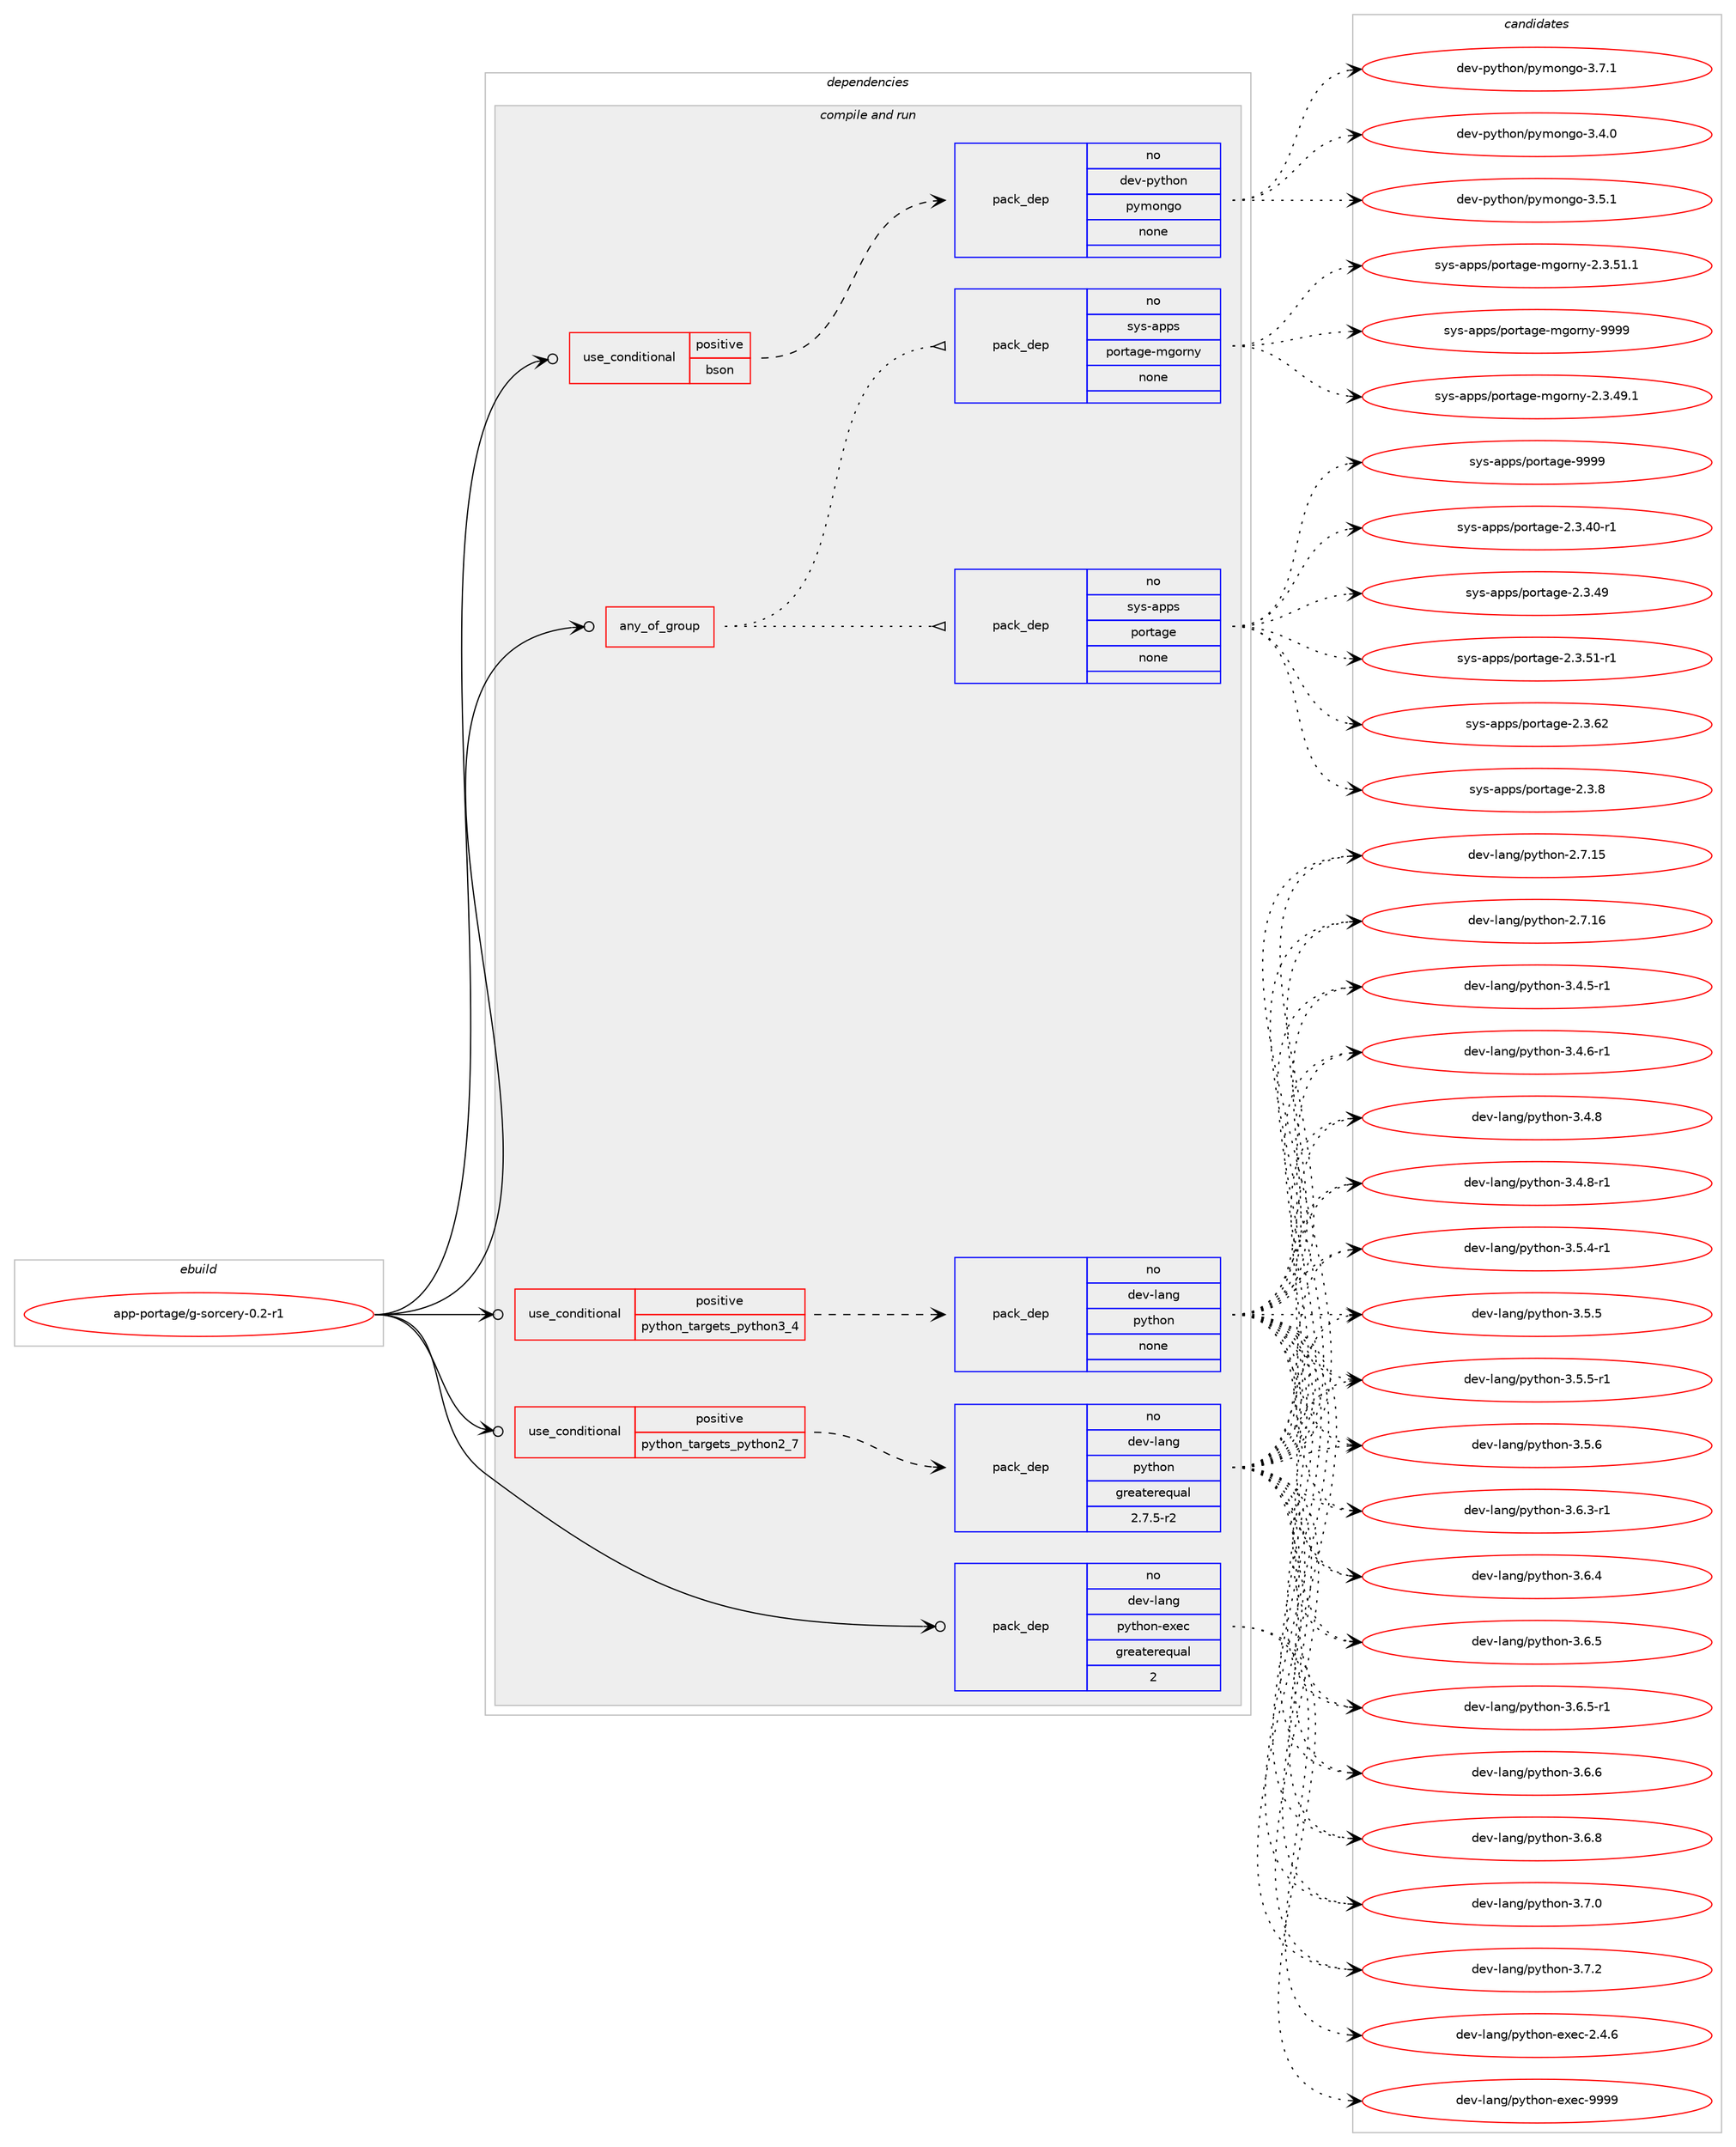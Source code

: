 digraph prolog {

# *************
# Graph options
# *************

newrank=true;
concentrate=true;
compound=true;
graph [rankdir=LR,fontname=Helvetica,fontsize=10,ranksep=1.5];#, ranksep=2.5, nodesep=0.2];
edge  [arrowhead=vee];
node  [fontname=Helvetica,fontsize=10];

# **********
# The ebuild
# **********

subgraph cluster_leftcol {
color=gray;
rank=same;
label=<<i>ebuild</i>>;
id [label="app-portage/g-sorcery-0.2-r1", color=red, width=4, href="../app-portage/g-sorcery-0.2-r1.svg"];
}

# ****************
# The dependencies
# ****************

subgraph cluster_midcol {
color=gray;
label=<<i>dependencies</i>>;
subgraph cluster_compile {
fillcolor="#eeeeee";
style=filled;
label=<<i>compile</i>>;
}
subgraph cluster_compileandrun {
fillcolor="#eeeeee";
style=filled;
label=<<i>compile and run</i>>;
subgraph any19840 {
dependency1305525 [label=<<TABLE BORDER="0" CELLBORDER="1" CELLSPACING="0" CELLPADDING="4"><TR><TD CELLPADDING="10">any_of_group</TD></TR></TABLE>>, shape=none, color=red];subgraph pack930466 {
dependency1305526 [label=<<TABLE BORDER="0" CELLBORDER="1" CELLSPACING="0" CELLPADDING="4" WIDTH="220"><TR><TD ROWSPAN="6" CELLPADDING="30">pack_dep</TD></TR><TR><TD WIDTH="110">no</TD></TR><TR><TD>sys-apps</TD></TR><TR><TD>portage</TD></TR><TR><TD>none</TD></TR><TR><TD></TD></TR></TABLE>>, shape=none, color=blue];
}
dependency1305525:e -> dependency1305526:w [weight=20,style="dotted",arrowhead="oinv"];
subgraph pack930467 {
dependency1305527 [label=<<TABLE BORDER="0" CELLBORDER="1" CELLSPACING="0" CELLPADDING="4" WIDTH="220"><TR><TD ROWSPAN="6" CELLPADDING="30">pack_dep</TD></TR><TR><TD WIDTH="110">no</TD></TR><TR><TD>sys-apps</TD></TR><TR><TD>portage-mgorny</TD></TR><TR><TD>none</TD></TR><TR><TD></TD></TR></TABLE>>, shape=none, color=blue];
}
dependency1305525:e -> dependency1305527:w [weight=20,style="dotted",arrowhead="oinv"];
}
id:e -> dependency1305525:w [weight=20,style="solid",arrowhead="odotvee"];
subgraph cond354677 {
dependency1305528 [label=<<TABLE BORDER="0" CELLBORDER="1" CELLSPACING="0" CELLPADDING="4"><TR><TD ROWSPAN="3" CELLPADDING="10">use_conditional</TD></TR><TR><TD>positive</TD></TR><TR><TD>bson</TD></TR></TABLE>>, shape=none, color=red];
subgraph pack930468 {
dependency1305529 [label=<<TABLE BORDER="0" CELLBORDER="1" CELLSPACING="0" CELLPADDING="4" WIDTH="220"><TR><TD ROWSPAN="6" CELLPADDING="30">pack_dep</TD></TR><TR><TD WIDTH="110">no</TD></TR><TR><TD>dev-python</TD></TR><TR><TD>pymongo</TD></TR><TR><TD>none</TD></TR><TR><TD></TD></TR></TABLE>>, shape=none, color=blue];
}
dependency1305528:e -> dependency1305529:w [weight=20,style="dashed",arrowhead="vee"];
}
id:e -> dependency1305528:w [weight=20,style="solid",arrowhead="odotvee"];
subgraph cond354678 {
dependency1305530 [label=<<TABLE BORDER="0" CELLBORDER="1" CELLSPACING="0" CELLPADDING="4"><TR><TD ROWSPAN="3" CELLPADDING="10">use_conditional</TD></TR><TR><TD>positive</TD></TR><TR><TD>python_targets_python2_7</TD></TR></TABLE>>, shape=none, color=red];
subgraph pack930469 {
dependency1305531 [label=<<TABLE BORDER="0" CELLBORDER="1" CELLSPACING="0" CELLPADDING="4" WIDTH="220"><TR><TD ROWSPAN="6" CELLPADDING="30">pack_dep</TD></TR><TR><TD WIDTH="110">no</TD></TR><TR><TD>dev-lang</TD></TR><TR><TD>python</TD></TR><TR><TD>greaterequal</TD></TR><TR><TD>2.7.5-r2</TD></TR></TABLE>>, shape=none, color=blue];
}
dependency1305530:e -> dependency1305531:w [weight=20,style="dashed",arrowhead="vee"];
}
id:e -> dependency1305530:w [weight=20,style="solid",arrowhead="odotvee"];
subgraph cond354679 {
dependency1305532 [label=<<TABLE BORDER="0" CELLBORDER="1" CELLSPACING="0" CELLPADDING="4"><TR><TD ROWSPAN="3" CELLPADDING="10">use_conditional</TD></TR><TR><TD>positive</TD></TR><TR><TD>python_targets_python3_4</TD></TR></TABLE>>, shape=none, color=red];
subgraph pack930470 {
dependency1305533 [label=<<TABLE BORDER="0" CELLBORDER="1" CELLSPACING="0" CELLPADDING="4" WIDTH="220"><TR><TD ROWSPAN="6" CELLPADDING="30">pack_dep</TD></TR><TR><TD WIDTH="110">no</TD></TR><TR><TD>dev-lang</TD></TR><TR><TD>python</TD></TR><TR><TD>none</TD></TR><TR><TD></TD></TR></TABLE>>, shape=none, color=blue];
}
dependency1305532:e -> dependency1305533:w [weight=20,style="dashed",arrowhead="vee"];
}
id:e -> dependency1305532:w [weight=20,style="solid",arrowhead="odotvee"];
subgraph pack930471 {
dependency1305534 [label=<<TABLE BORDER="0" CELLBORDER="1" CELLSPACING="0" CELLPADDING="4" WIDTH="220"><TR><TD ROWSPAN="6" CELLPADDING="30">pack_dep</TD></TR><TR><TD WIDTH="110">no</TD></TR><TR><TD>dev-lang</TD></TR><TR><TD>python-exec</TD></TR><TR><TD>greaterequal</TD></TR><TR><TD>2</TD></TR></TABLE>>, shape=none, color=blue];
}
id:e -> dependency1305534:w [weight=20,style="solid",arrowhead="odotvee"];
}
subgraph cluster_run {
fillcolor="#eeeeee";
style=filled;
label=<<i>run</i>>;
}
}

# **************
# The candidates
# **************

subgraph cluster_choices {
rank=same;
color=gray;
label=<<i>candidates</i>>;

subgraph choice930466 {
color=black;
nodesep=1;
choice11512111545971121121154711211111411697103101455046514652484511449 [label="sys-apps/portage-2.3.40-r1", color=red, width=4,href="../sys-apps/portage-2.3.40-r1.svg"];
choice1151211154597112112115471121111141169710310145504651465257 [label="sys-apps/portage-2.3.49", color=red, width=4,href="../sys-apps/portage-2.3.49.svg"];
choice11512111545971121121154711211111411697103101455046514653494511449 [label="sys-apps/portage-2.3.51-r1", color=red, width=4,href="../sys-apps/portage-2.3.51-r1.svg"];
choice1151211154597112112115471121111141169710310145504651465450 [label="sys-apps/portage-2.3.62", color=red, width=4,href="../sys-apps/portage-2.3.62.svg"];
choice11512111545971121121154711211111411697103101455046514656 [label="sys-apps/portage-2.3.8", color=red, width=4,href="../sys-apps/portage-2.3.8.svg"];
choice115121115459711211211547112111114116971031014557575757 [label="sys-apps/portage-9999", color=red, width=4,href="../sys-apps/portage-9999.svg"];
dependency1305526:e -> choice11512111545971121121154711211111411697103101455046514652484511449:w [style=dotted,weight="100"];
dependency1305526:e -> choice1151211154597112112115471121111141169710310145504651465257:w [style=dotted,weight="100"];
dependency1305526:e -> choice11512111545971121121154711211111411697103101455046514653494511449:w [style=dotted,weight="100"];
dependency1305526:e -> choice1151211154597112112115471121111141169710310145504651465450:w [style=dotted,weight="100"];
dependency1305526:e -> choice11512111545971121121154711211111411697103101455046514656:w [style=dotted,weight="100"];
dependency1305526:e -> choice115121115459711211211547112111114116971031014557575757:w [style=dotted,weight="100"];
}
subgraph choice930467 {
color=black;
nodesep=1;
choice1151211154597112112115471121111141169710310145109103111114110121455046514652574649 [label="sys-apps/portage-mgorny-2.3.49.1", color=red, width=4,href="../sys-apps/portage-mgorny-2.3.49.1.svg"];
choice1151211154597112112115471121111141169710310145109103111114110121455046514653494649 [label="sys-apps/portage-mgorny-2.3.51.1", color=red, width=4,href="../sys-apps/portage-mgorny-2.3.51.1.svg"];
choice11512111545971121121154711211111411697103101451091031111141101214557575757 [label="sys-apps/portage-mgorny-9999", color=red, width=4,href="../sys-apps/portage-mgorny-9999.svg"];
dependency1305527:e -> choice1151211154597112112115471121111141169710310145109103111114110121455046514652574649:w [style=dotted,weight="100"];
dependency1305527:e -> choice1151211154597112112115471121111141169710310145109103111114110121455046514653494649:w [style=dotted,weight="100"];
dependency1305527:e -> choice11512111545971121121154711211111411697103101451091031111141101214557575757:w [style=dotted,weight="100"];
}
subgraph choice930468 {
color=black;
nodesep=1;
choice1001011184511212111610411111047112121109111110103111455146524648 [label="dev-python/pymongo-3.4.0", color=red, width=4,href="../dev-python/pymongo-3.4.0.svg"];
choice1001011184511212111610411111047112121109111110103111455146534649 [label="dev-python/pymongo-3.5.1", color=red, width=4,href="../dev-python/pymongo-3.5.1.svg"];
choice1001011184511212111610411111047112121109111110103111455146554649 [label="dev-python/pymongo-3.7.1", color=red, width=4,href="../dev-python/pymongo-3.7.1.svg"];
dependency1305529:e -> choice1001011184511212111610411111047112121109111110103111455146524648:w [style=dotted,weight="100"];
dependency1305529:e -> choice1001011184511212111610411111047112121109111110103111455146534649:w [style=dotted,weight="100"];
dependency1305529:e -> choice1001011184511212111610411111047112121109111110103111455146554649:w [style=dotted,weight="100"];
}
subgraph choice930469 {
color=black;
nodesep=1;
choice10010111845108971101034711212111610411111045504655464953 [label="dev-lang/python-2.7.15", color=red, width=4,href="../dev-lang/python-2.7.15.svg"];
choice10010111845108971101034711212111610411111045504655464954 [label="dev-lang/python-2.7.16", color=red, width=4,href="../dev-lang/python-2.7.16.svg"];
choice1001011184510897110103471121211161041111104551465246534511449 [label="dev-lang/python-3.4.5-r1", color=red, width=4,href="../dev-lang/python-3.4.5-r1.svg"];
choice1001011184510897110103471121211161041111104551465246544511449 [label="dev-lang/python-3.4.6-r1", color=red, width=4,href="../dev-lang/python-3.4.6-r1.svg"];
choice100101118451089711010347112121116104111110455146524656 [label="dev-lang/python-3.4.8", color=red, width=4,href="../dev-lang/python-3.4.8.svg"];
choice1001011184510897110103471121211161041111104551465246564511449 [label="dev-lang/python-3.4.8-r1", color=red, width=4,href="../dev-lang/python-3.4.8-r1.svg"];
choice1001011184510897110103471121211161041111104551465346524511449 [label="dev-lang/python-3.5.4-r1", color=red, width=4,href="../dev-lang/python-3.5.4-r1.svg"];
choice100101118451089711010347112121116104111110455146534653 [label="dev-lang/python-3.5.5", color=red, width=4,href="../dev-lang/python-3.5.5.svg"];
choice1001011184510897110103471121211161041111104551465346534511449 [label="dev-lang/python-3.5.5-r1", color=red, width=4,href="../dev-lang/python-3.5.5-r1.svg"];
choice100101118451089711010347112121116104111110455146534654 [label="dev-lang/python-3.5.6", color=red, width=4,href="../dev-lang/python-3.5.6.svg"];
choice1001011184510897110103471121211161041111104551465446514511449 [label="dev-lang/python-3.6.3-r1", color=red, width=4,href="../dev-lang/python-3.6.3-r1.svg"];
choice100101118451089711010347112121116104111110455146544652 [label="dev-lang/python-3.6.4", color=red, width=4,href="../dev-lang/python-3.6.4.svg"];
choice100101118451089711010347112121116104111110455146544653 [label="dev-lang/python-3.6.5", color=red, width=4,href="../dev-lang/python-3.6.5.svg"];
choice1001011184510897110103471121211161041111104551465446534511449 [label="dev-lang/python-3.6.5-r1", color=red, width=4,href="../dev-lang/python-3.6.5-r1.svg"];
choice100101118451089711010347112121116104111110455146544654 [label="dev-lang/python-3.6.6", color=red, width=4,href="../dev-lang/python-3.6.6.svg"];
choice100101118451089711010347112121116104111110455146544656 [label="dev-lang/python-3.6.8", color=red, width=4,href="../dev-lang/python-3.6.8.svg"];
choice100101118451089711010347112121116104111110455146554648 [label="dev-lang/python-3.7.0", color=red, width=4,href="../dev-lang/python-3.7.0.svg"];
choice100101118451089711010347112121116104111110455146554650 [label="dev-lang/python-3.7.2", color=red, width=4,href="../dev-lang/python-3.7.2.svg"];
dependency1305531:e -> choice10010111845108971101034711212111610411111045504655464953:w [style=dotted,weight="100"];
dependency1305531:e -> choice10010111845108971101034711212111610411111045504655464954:w [style=dotted,weight="100"];
dependency1305531:e -> choice1001011184510897110103471121211161041111104551465246534511449:w [style=dotted,weight="100"];
dependency1305531:e -> choice1001011184510897110103471121211161041111104551465246544511449:w [style=dotted,weight="100"];
dependency1305531:e -> choice100101118451089711010347112121116104111110455146524656:w [style=dotted,weight="100"];
dependency1305531:e -> choice1001011184510897110103471121211161041111104551465246564511449:w [style=dotted,weight="100"];
dependency1305531:e -> choice1001011184510897110103471121211161041111104551465346524511449:w [style=dotted,weight="100"];
dependency1305531:e -> choice100101118451089711010347112121116104111110455146534653:w [style=dotted,weight="100"];
dependency1305531:e -> choice1001011184510897110103471121211161041111104551465346534511449:w [style=dotted,weight="100"];
dependency1305531:e -> choice100101118451089711010347112121116104111110455146534654:w [style=dotted,weight="100"];
dependency1305531:e -> choice1001011184510897110103471121211161041111104551465446514511449:w [style=dotted,weight="100"];
dependency1305531:e -> choice100101118451089711010347112121116104111110455146544652:w [style=dotted,weight="100"];
dependency1305531:e -> choice100101118451089711010347112121116104111110455146544653:w [style=dotted,weight="100"];
dependency1305531:e -> choice1001011184510897110103471121211161041111104551465446534511449:w [style=dotted,weight="100"];
dependency1305531:e -> choice100101118451089711010347112121116104111110455146544654:w [style=dotted,weight="100"];
dependency1305531:e -> choice100101118451089711010347112121116104111110455146544656:w [style=dotted,weight="100"];
dependency1305531:e -> choice100101118451089711010347112121116104111110455146554648:w [style=dotted,weight="100"];
dependency1305531:e -> choice100101118451089711010347112121116104111110455146554650:w [style=dotted,weight="100"];
}
subgraph choice930470 {
color=black;
nodesep=1;
choice10010111845108971101034711212111610411111045504655464953 [label="dev-lang/python-2.7.15", color=red, width=4,href="../dev-lang/python-2.7.15.svg"];
choice10010111845108971101034711212111610411111045504655464954 [label="dev-lang/python-2.7.16", color=red, width=4,href="../dev-lang/python-2.7.16.svg"];
choice1001011184510897110103471121211161041111104551465246534511449 [label="dev-lang/python-3.4.5-r1", color=red, width=4,href="../dev-lang/python-3.4.5-r1.svg"];
choice1001011184510897110103471121211161041111104551465246544511449 [label="dev-lang/python-3.4.6-r1", color=red, width=4,href="../dev-lang/python-3.4.6-r1.svg"];
choice100101118451089711010347112121116104111110455146524656 [label="dev-lang/python-3.4.8", color=red, width=4,href="../dev-lang/python-3.4.8.svg"];
choice1001011184510897110103471121211161041111104551465246564511449 [label="dev-lang/python-3.4.8-r1", color=red, width=4,href="../dev-lang/python-3.4.8-r1.svg"];
choice1001011184510897110103471121211161041111104551465346524511449 [label="dev-lang/python-3.5.4-r1", color=red, width=4,href="../dev-lang/python-3.5.4-r1.svg"];
choice100101118451089711010347112121116104111110455146534653 [label="dev-lang/python-3.5.5", color=red, width=4,href="../dev-lang/python-3.5.5.svg"];
choice1001011184510897110103471121211161041111104551465346534511449 [label="dev-lang/python-3.5.5-r1", color=red, width=4,href="../dev-lang/python-3.5.5-r1.svg"];
choice100101118451089711010347112121116104111110455146534654 [label="dev-lang/python-3.5.6", color=red, width=4,href="../dev-lang/python-3.5.6.svg"];
choice1001011184510897110103471121211161041111104551465446514511449 [label="dev-lang/python-3.6.3-r1", color=red, width=4,href="../dev-lang/python-3.6.3-r1.svg"];
choice100101118451089711010347112121116104111110455146544652 [label="dev-lang/python-3.6.4", color=red, width=4,href="../dev-lang/python-3.6.4.svg"];
choice100101118451089711010347112121116104111110455146544653 [label="dev-lang/python-3.6.5", color=red, width=4,href="../dev-lang/python-3.6.5.svg"];
choice1001011184510897110103471121211161041111104551465446534511449 [label="dev-lang/python-3.6.5-r1", color=red, width=4,href="../dev-lang/python-3.6.5-r1.svg"];
choice100101118451089711010347112121116104111110455146544654 [label="dev-lang/python-3.6.6", color=red, width=4,href="../dev-lang/python-3.6.6.svg"];
choice100101118451089711010347112121116104111110455146544656 [label="dev-lang/python-3.6.8", color=red, width=4,href="../dev-lang/python-3.6.8.svg"];
choice100101118451089711010347112121116104111110455146554648 [label="dev-lang/python-3.7.0", color=red, width=4,href="../dev-lang/python-3.7.0.svg"];
choice100101118451089711010347112121116104111110455146554650 [label="dev-lang/python-3.7.2", color=red, width=4,href="../dev-lang/python-3.7.2.svg"];
dependency1305533:e -> choice10010111845108971101034711212111610411111045504655464953:w [style=dotted,weight="100"];
dependency1305533:e -> choice10010111845108971101034711212111610411111045504655464954:w [style=dotted,weight="100"];
dependency1305533:e -> choice1001011184510897110103471121211161041111104551465246534511449:w [style=dotted,weight="100"];
dependency1305533:e -> choice1001011184510897110103471121211161041111104551465246544511449:w [style=dotted,weight="100"];
dependency1305533:e -> choice100101118451089711010347112121116104111110455146524656:w [style=dotted,weight="100"];
dependency1305533:e -> choice1001011184510897110103471121211161041111104551465246564511449:w [style=dotted,weight="100"];
dependency1305533:e -> choice1001011184510897110103471121211161041111104551465346524511449:w [style=dotted,weight="100"];
dependency1305533:e -> choice100101118451089711010347112121116104111110455146534653:w [style=dotted,weight="100"];
dependency1305533:e -> choice1001011184510897110103471121211161041111104551465346534511449:w [style=dotted,weight="100"];
dependency1305533:e -> choice100101118451089711010347112121116104111110455146534654:w [style=dotted,weight="100"];
dependency1305533:e -> choice1001011184510897110103471121211161041111104551465446514511449:w [style=dotted,weight="100"];
dependency1305533:e -> choice100101118451089711010347112121116104111110455146544652:w [style=dotted,weight="100"];
dependency1305533:e -> choice100101118451089711010347112121116104111110455146544653:w [style=dotted,weight="100"];
dependency1305533:e -> choice1001011184510897110103471121211161041111104551465446534511449:w [style=dotted,weight="100"];
dependency1305533:e -> choice100101118451089711010347112121116104111110455146544654:w [style=dotted,weight="100"];
dependency1305533:e -> choice100101118451089711010347112121116104111110455146544656:w [style=dotted,weight="100"];
dependency1305533:e -> choice100101118451089711010347112121116104111110455146554648:w [style=dotted,weight="100"];
dependency1305533:e -> choice100101118451089711010347112121116104111110455146554650:w [style=dotted,weight="100"];
}
subgraph choice930471 {
color=black;
nodesep=1;
choice1001011184510897110103471121211161041111104510112010199455046524654 [label="dev-lang/python-exec-2.4.6", color=red, width=4,href="../dev-lang/python-exec-2.4.6.svg"];
choice10010111845108971101034711212111610411111045101120101994557575757 [label="dev-lang/python-exec-9999", color=red, width=4,href="../dev-lang/python-exec-9999.svg"];
dependency1305534:e -> choice1001011184510897110103471121211161041111104510112010199455046524654:w [style=dotted,weight="100"];
dependency1305534:e -> choice10010111845108971101034711212111610411111045101120101994557575757:w [style=dotted,weight="100"];
}
}

}

